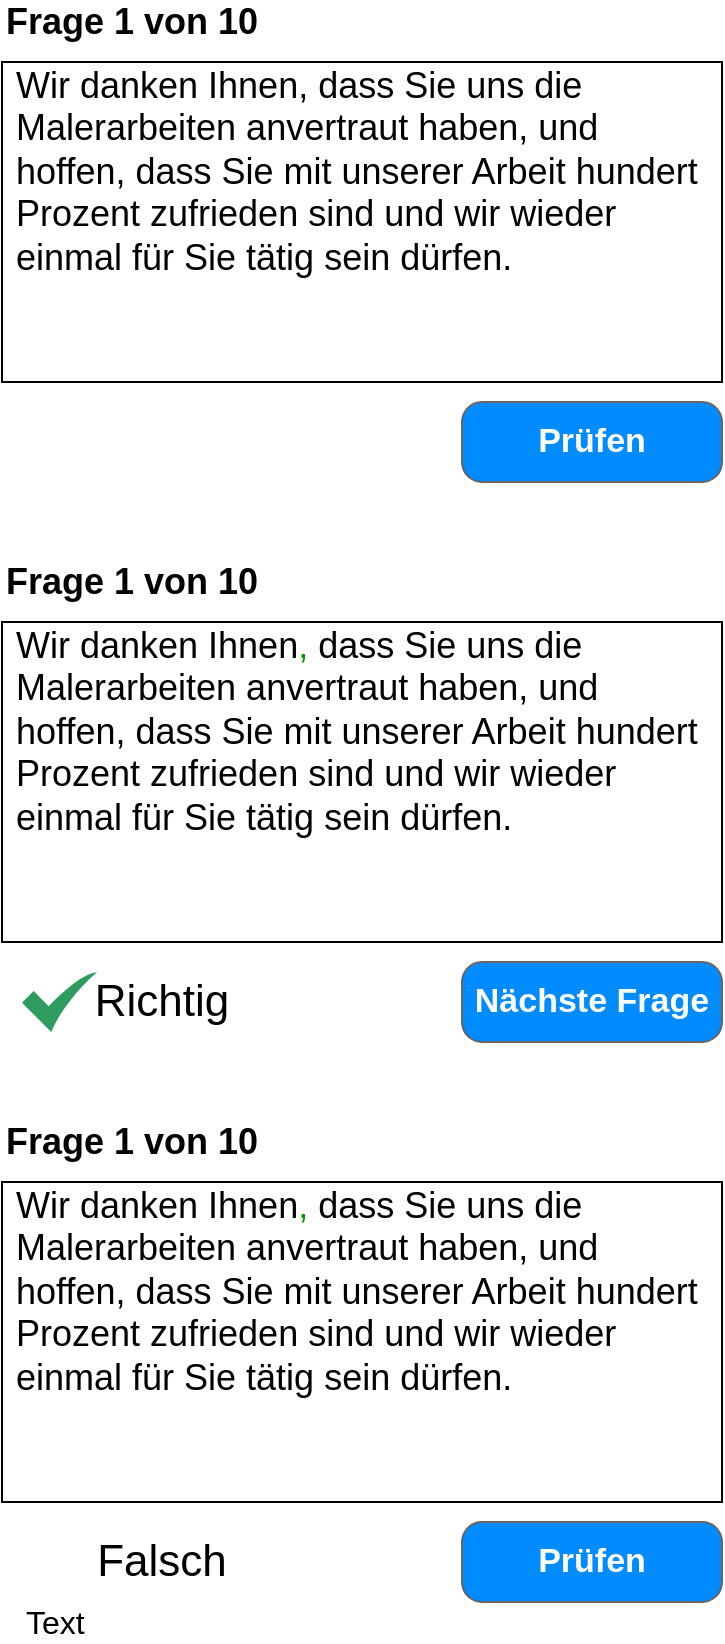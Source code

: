 <mxfile version="14.2.7" type="github">
  <diagram name="Page-1" id="f1b7ffb7-ca1e-a977-7cf5-a751b3c06c05">
    <mxGraphModel dx="1209" dy="643" grid="1" gridSize="10" guides="1" tooltips="1" connect="1" arrows="1" fold="1" page="1" pageScale="1" pageWidth="826" pageHeight="1169" background="#ffffff" math="0" shadow="0">
      <root>
        <mxCell id="0" />
        <mxCell id="1" parent="0" />
        <mxCell id="GgNjHgiUNmpm6prIaHa7-69" value="" style="group" vertex="1" connectable="0" parent="1">
          <mxGeometry x="240" y="80" width="360" height="160" as="geometry" />
        </mxCell>
        <mxCell id="GgNjHgiUNmpm6prIaHa7-68" value="" style="rounded=0;whiteSpace=wrap;html=1;fontSize=16;align=left;" vertex="1" parent="GgNjHgiUNmpm6prIaHa7-69">
          <mxGeometry width="360" height="160" as="geometry" />
        </mxCell>
        <mxCell id="GgNjHgiUNmpm6prIaHa7-67" value="Wir danken Ihnen, dass Sie uns die Malerarbeiten anvertraut haben, und hoffen, dass Sie mit unserer Arbeit hundert Prozent zufrieden sind und wir wieder einmal für Sie tätig sein dürfen." style="text;html=1;strokeColor=none;fillColor=none;align=left;verticalAlign=middle;whiteSpace=wrap;rounded=0;fontSize=18;" vertex="1" parent="GgNjHgiUNmpm6prIaHa7-69">
          <mxGeometry x="4.5" y="10" width="351" height="90" as="geometry" />
        </mxCell>
        <mxCell id="GgNjHgiUNmpm6prIaHa7-70" value="Prüfen" style="strokeWidth=1;shadow=0;dashed=0;align=center;html=1;shape=mxgraph.mockup.buttons.button;strokeColor=#666666;fontColor=#ffffff;mainText=;buttonStyle=round;fontSize=17;fontStyle=1;fillColor=#008cff;whiteSpace=wrap;" vertex="1" parent="1">
          <mxGeometry x="470" y="250" width="130" height="40" as="geometry" />
        </mxCell>
        <mxCell id="GgNjHgiUNmpm6prIaHa7-71" value="Frage 1 von 10" style="text;html=1;strokeColor=none;fillColor=none;align=center;verticalAlign=middle;whiteSpace=wrap;rounded=0;fontSize=18;fontStyle=1" vertex="1" parent="1">
          <mxGeometry x="240" y="50" width="130" height="20" as="geometry" />
        </mxCell>
        <mxCell id="GgNjHgiUNmpm6prIaHa7-72" value="" style="group" vertex="1" connectable="0" parent="1">
          <mxGeometry x="240" y="360" width="360" height="160" as="geometry" />
        </mxCell>
        <mxCell id="GgNjHgiUNmpm6prIaHa7-73" value="" style="rounded=0;whiteSpace=wrap;html=1;fontSize=16;align=left;" vertex="1" parent="GgNjHgiUNmpm6prIaHa7-72">
          <mxGeometry width="360" height="160" as="geometry" />
        </mxCell>
        <mxCell id="GgNjHgiUNmpm6prIaHa7-74" value="Wir danken Ihnen&lt;font color=&quot;#009900&quot;&gt;,&lt;/font&gt; dass Sie uns die Malerarbeiten anvertraut haben, und hoffen, dass Sie mit unserer Arbeit hundert Prozent zufrieden sind und wir wieder einmal für Sie tätig sein dürfen." style="text;html=1;strokeColor=none;fillColor=none;align=left;verticalAlign=middle;whiteSpace=wrap;rounded=0;fontSize=18;" vertex="1" parent="GgNjHgiUNmpm6prIaHa7-72">
          <mxGeometry x="4.5" y="10" width="351" height="90" as="geometry" />
        </mxCell>
        <mxCell id="GgNjHgiUNmpm6prIaHa7-75" value="Nächste Frage" style="strokeWidth=1;shadow=0;dashed=0;align=center;html=1;shape=mxgraph.mockup.buttons.button;strokeColor=#666666;fontColor=#ffffff;mainText=;buttonStyle=round;fontSize=17;fontStyle=1;fillColor=#008cff;whiteSpace=wrap;" vertex="1" parent="1">
          <mxGeometry x="470" y="530" width="130" height="40" as="geometry" />
        </mxCell>
        <mxCell id="GgNjHgiUNmpm6prIaHa7-76" value="Frage 1 von 10" style="text;html=1;strokeColor=none;fillColor=none;align=center;verticalAlign=middle;whiteSpace=wrap;rounded=0;fontSize=18;fontStyle=1" vertex="1" parent="1">
          <mxGeometry x="240" y="330" width="130" height="20" as="geometry" />
        </mxCell>
        <mxCell id="GgNjHgiUNmpm6prIaHa7-79" value="Richtig" style="text;html=1;strokeColor=none;fillColor=none;align=center;verticalAlign=middle;whiteSpace=wrap;rounded=0;fontSize=22;fontColor=#000000;" vertex="1" parent="1">
          <mxGeometry x="280" y="540" width="80" height="20" as="geometry" />
        </mxCell>
        <mxCell id="GgNjHgiUNmpm6prIaHa7-80" value="" style="html=1;aspect=fixed;strokeColor=none;shadow=0;align=center;verticalAlign=top;fillColor=#2D9C5E;shape=mxgraph.gcp2.check;fontSize=22;fontColor=#000000;" vertex="1" parent="1">
          <mxGeometry x="250" y="535" width="37.5" height="30" as="geometry" />
        </mxCell>
        <mxCell id="GgNjHgiUNmpm6prIaHa7-81" value="" style="group" vertex="1" connectable="0" parent="1">
          <mxGeometry x="240" y="640" width="360" height="160" as="geometry" />
        </mxCell>
        <mxCell id="GgNjHgiUNmpm6prIaHa7-82" value="" style="rounded=0;whiteSpace=wrap;html=1;fontSize=16;align=left;" vertex="1" parent="GgNjHgiUNmpm6prIaHa7-81">
          <mxGeometry width="360" height="160" as="geometry" />
        </mxCell>
        <mxCell id="GgNjHgiUNmpm6prIaHa7-83" value="Wir danken Ihnen&lt;font color=&quot;#009900&quot;&gt;,&lt;/font&gt; dass Sie uns die Malerarbeiten anvertraut haben, und hoffen, dass Sie mit unserer Arbeit hundert Prozent zufrieden sind und wir wieder einmal für Sie tätig sein dürfen." style="text;html=1;strokeColor=none;fillColor=none;align=left;verticalAlign=middle;whiteSpace=wrap;rounded=0;fontSize=18;" vertex="1" parent="GgNjHgiUNmpm6prIaHa7-81">
          <mxGeometry x="4.5" y="10" width="351" height="90" as="geometry" />
        </mxCell>
        <mxCell id="GgNjHgiUNmpm6prIaHa7-84" value="Prüfen" style="strokeWidth=1;shadow=0;dashed=0;align=center;html=1;shape=mxgraph.mockup.buttons.button;strokeColor=#666666;fontColor=#ffffff;mainText=;buttonStyle=round;fontSize=17;fontStyle=1;fillColor=#008cff;whiteSpace=wrap;" vertex="1" parent="1">
          <mxGeometry x="470" y="810" width="130" height="40" as="geometry" />
        </mxCell>
        <mxCell id="GgNjHgiUNmpm6prIaHa7-85" value="Frage 1 von 10" style="text;html=1;strokeColor=none;fillColor=none;align=center;verticalAlign=middle;whiteSpace=wrap;rounded=0;fontSize=18;fontStyle=1" vertex="1" parent="1">
          <mxGeometry x="240" y="610" width="130" height="20" as="geometry" />
        </mxCell>
        <mxCell id="GgNjHgiUNmpm6prIaHa7-86" value="Falsch" style="text;html=1;strokeColor=none;fillColor=none;align=center;verticalAlign=middle;whiteSpace=wrap;rounded=0;fontSize=22;fontColor=#000000;" vertex="1" parent="1">
          <mxGeometry x="280" y="820" width="80" height="20" as="geometry" />
        </mxCell>
        <mxCell id="GgNjHgiUNmpm6prIaHa7-88" value="" style="shape=image;html=1;verticalAlign=top;verticalLabelPosition=bottom;labelBackgroundColor=#ffffff;imageAspect=0;aspect=fixed;image=https://cdn0.iconfinder.com/data/icons/pinpoint-notifocation/48/error-128.png;fontSize=22;align=left;labelBorderColor=none;fillColor=#FF3333;sketch=0;imageBackground=#ffffff;" vertex="1" parent="1">
          <mxGeometry x="250" y="815" width="30" height="30" as="geometry" />
        </mxCell>
        <mxCell id="GgNjHgiUNmpm6prIaHa7-89" value="Text" style="text;html=1;strokeColor=none;fillColor=none;align=left;verticalAlign=middle;whiteSpace=wrap;rounded=0;sketch=0;fontSize=16;fontColor=#000000;" vertex="1" parent="1">
          <mxGeometry x="250" y="850" width="190" height="20" as="geometry" />
        </mxCell>
      </root>
    </mxGraphModel>
  </diagram>
</mxfile>
